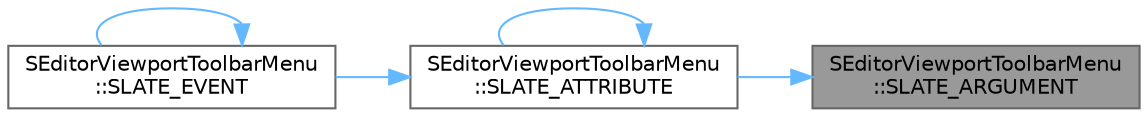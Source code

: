 digraph "SEditorViewportToolbarMenu::SLATE_ARGUMENT"
{
 // INTERACTIVE_SVG=YES
 // LATEX_PDF_SIZE
  bgcolor="transparent";
  edge [fontname=Helvetica,fontsize=10,labelfontname=Helvetica,labelfontsize=10];
  node [fontname=Helvetica,fontsize=10,shape=box,height=0.2,width=0.4];
  rankdir="RL";
  Node1 [id="Node000001",label="SEditorViewportToolbarMenu\l::SLATE_ARGUMENT",height=0.2,width=0.4,color="gray40", fillcolor="grey60", style="filled", fontcolor="black",tooltip="We need to know about the toolbar we are in."];
  Node1 -> Node2 [id="edge1_Node000001_Node000002",dir="back",color="steelblue1",style="solid",tooltip=" "];
  Node2 [id="Node000002",label="SEditorViewportToolbarMenu\l::SLATE_ATTRIBUTE",height=0.2,width=0.4,color="grey40", fillcolor="white", style="filled",URL="$d4/dae/classSEditorViewportToolbarMenu.html#ad045a4ef73e20dcdacb17bdf22340acb",tooltip="Optional icon to display next to the label."];
  Node2 -> Node2 [id="edge2_Node000002_Node000002",dir="back",color="steelblue1",style="solid",tooltip=" "];
  Node2 -> Node3 [id="edge3_Node000002_Node000003",dir="back",color="steelblue1",style="solid",tooltip=" "];
  Node3 [id="Node000003",label="SEditorViewportToolbarMenu\l::SLATE_EVENT",height=0.2,width=0.4,color="grey40", fillcolor="white", style="filled",URL="$d4/dae/classSEditorViewportToolbarMenu.html#a54b3809a980019b304628b6fb1463b01",tooltip="Content to show in the menu."];
  Node3 -> Node3 [id="edge4_Node000003_Node000003",dir="back",color="steelblue1",style="solid",tooltip=" "];
}
